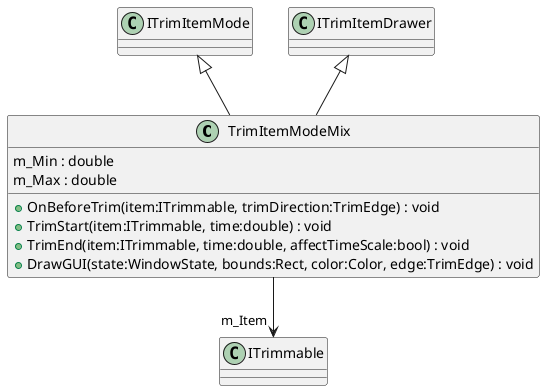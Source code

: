 @startuml
class TrimItemModeMix {
    m_Min : double
    m_Max : double
    + OnBeforeTrim(item:ITrimmable, trimDirection:TrimEdge) : void
    + TrimStart(item:ITrimmable, time:double) : void
    + TrimEnd(item:ITrimmable, time:double, affectTimeScale:bool) : void
    + DrawGUI(state:WindowState, bounds:Rect, color:Color, edge:TrimEdge) : void
}
ITrimItemMode <|-- TrimItemModeMix
ITrimItemDrawer <|-- TrimItemModeMix
TrimItemModeMix --> "m_Item" ITrimmable
@enduml
